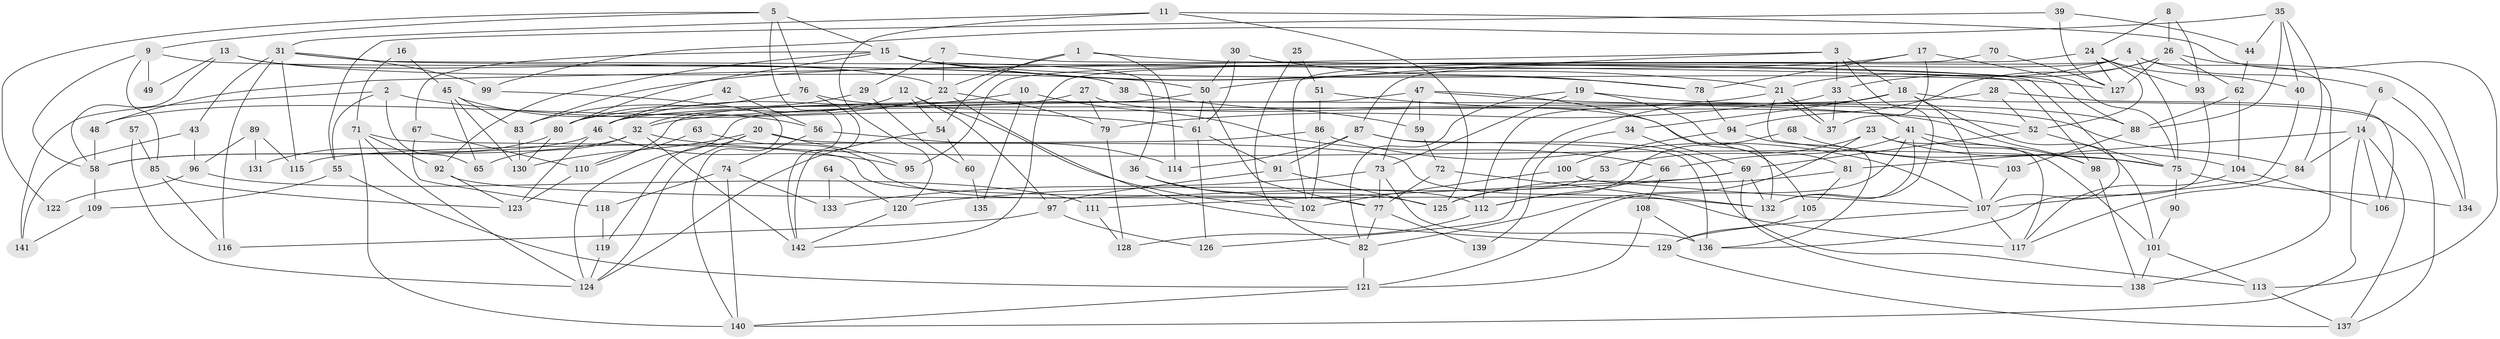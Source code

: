 // coarse degree distribution, {4: 0.21978021978021978, 5: 0.17582417582417584, 6: 0.12087912087912088, 7: 0.13186813186813187, 8: 0.06593406593406594, 2: 0.0989010989010989, 3: 0.13186813186813187, 9: 0.03296703296703297, 10: 0.01098901098901099, 11: 0.01098901098901099}
// Generated by graph-tools (version 1.1) at 2025/41/03/06/25 10:41:54]
// undirected, 142 vertices, 284 edges
graph export_dot {
graph [start="1"]
  node [color=gray90,style=filled];
  1;
  2;
  3;
  4;
  5;
  6;
  7;
  8;
  9;
  10;
  11;
  12;
  13;
  14;
  15;
  16;
  17;
  18;
  19;
  20;
  21;
  22;
  23;
  24;
  25;
  26;
  27;
  28;
  29;
  30;
  31;
  32;
  33;
  34;
  35;
  36;
  37;
  38;
  39;
  40;
  41;
  42;
  43;
  44;
  45;
  46;
  47;
  48;
  49;
  50;
  51;
  52;
  53;
  54;
  55;
  56;
  57;
  58;
  59;
  60;
  61;
  62;
  63;
  64;
  65;
  66;
  67;
  68;
  69;
  70;
  71;
  72;
  73;
  74;
  75;
  76;
  77;
  78;
  79;
  80;
  81;
  82;
  83;
  84;
  85;
  86;
  87;
  88;
  89;
  90;
  91;
  92;
  93;
  94;
  95;
  96;
  97;
  98;
  99;
  100;
  101;
  102;
  103;
  104;
  105;
  106;
  107;
  108;
  109;
  110;
  111;
  112;
  113;
  114;
  115;
  116;
  117;
  118;
  119;
  120;
  121;
  122;
  123;
  124;
  125;
  126;
  127;
  128;
  129;
  130;
  131;
  132;
  133;
  134;
  135;
  136;
  137;
  138;
  139;
  140;
  141;
  142;
  1 -- 88;
  1 -- 22;
  1 -- 54;
  1 -- 114;
  2 -- 61;
  2 -- 55;
  2 -- 65;
  2 -- 141;
  3 -- 132;
  3 -- 50;
  3 -- 18;
  3 -- 33;
  3 -- 48;
  4 -- 102;
  4 -- 21;
  4 -- 6;
  4 -- 75;
  4 -- 87;
  4 -- 138;
  5 -- 142;
  5 -- 76;
  5 -- 9;
  5 -- 15;
  5 -- 122;
  6 -- 14;
  6 -- 134;
  7 -- 107;
  7 -- 22;
  7 -- 29;
  8 -- 26;
  8 -- 24;
  8 -- 93;
  9 -- 58;
  9 -- 38;
  9 -- 49;
  9 -- 85;
  10 -- 66;
  10 -- 46;
  10 -- 135;
  11 -- 113;
  11 -- 31;
  11 -- 120;
  11 -- 125;
  12 -- 32;
  12 -- 102;
  12 -- 54;
  12 -- 97;
  13 -- 22;
  13 -- 50;
  13 -- 49;
  13 -- 58;
  14 -- 140;
  14 -- 84;
  14 -- 81;
  14 -- 106;
  14 -- 137;
  15 -- 92;
  15 -- 21;
  15 -- 36;
  15 -- 67;
  15 -- 78;
  15 -- 80;
  15 -- 127;
  16 -- 71;
  16 -- 45;
  17 -- 75;
  17 -- 37;
  17 -- 78;
  17 -- 83;
  18 -- 107;
  18 -- 34;
  18 -- 101;
  18 -- 112;
  18 -- 126;
  18 -- 137;
  19 -- 81;
  19 -- 73;
  19 -- 82;
  19 -- 88;
  20 -- 124;
  20 -- 119;
  20 -- 95;
  20 -- 117;
  20 -- 130;
  21 -- 37;
  21 -- 37;
  21 -- 32;
  21 -- 103;
  22 -- 48;
  22 -- 79;
  22 -- 129;
  23 -- 82;
  23 -- 104;
  23 -- 53;
  23 -- 117;
  24 -- 93;
  24 -- 127;
  24 -- 40;
  24 -- 52;
  24 -- 95;
  25 -- 82;
  25 -- 51;
  26 -- 62;
  26 -- 134;
  26 -- 33;
  26 -- 94;
  26 -- 127;
  27 -- 80;
  27 -- 105;
  27 -- 79;
  28 -- 52;
  28 -- 46;
  28 -- 106;
  29 -- 83;
  29 -- 60;
  30 -- 61;
  30 -- 78;
  30 -- 50;
  31 -- 38;
  31 -- 98;
  31 -- 43;
  31 -- 99;
  31 -- 115;
  31 -- 116;
  32 -- 142;
  32 -- 58;
  32 -- 65;
  32 -- 75;
  33 -- 37;
  33 -- 41;
  33 -- 79;
  34 -- 69;
  34 -- 139;
  35 -- 40;
  35 -- 88;
  35 -- 44;
  35 -- 84;
  35 -- 99;
  36 -- 125;
  36 -- 102;
  38 -- 59;
  39 -- 44;
  39 -- 127;
  39 -- 55;
  40 -- 107;
  41 -- 132;
  41 -- 66;
  41 -- 98;
  41 -- 101;
  41 -- 121;
  42 -- 56;
  42 -- 46;
  43 -- 141;
  43 -- 96;
  44 -- 62;
  45 -- 65;
  45 -- 83;
  45 -- 56;
  45 -- 130;
  46 -- 95;
  46 -- 58;
  46 -- 123;
  47 -- 84;
  47 -- 73;
  47 -- 59;
  47 -- 110;
  47 -- 132;
  48 -- 58;
  50 -- 124;
  50 -- 61;
  50 -- 77;
  51 -- 86;
  51 -- 52;
  52 -- 75;
  52 -- 69;
  53 -- 125;
  54 -- 60;
  54 -- 124;
  55 -- 121;
  55 -- 109;
  56 -- 114;
  56 -- 74;
  57 -- 85;
  57 -- 124;
  58 -- 109;
  59 -- 72;
  60 -- 135;
  61 -- 126;
  61 -- 91;
  62 -- 104;
  62 -- 88;
  63 -- 110;
  63 -- 112;
  64 -- 133;
  64 -- 120;
  66 -- 108;
  66 -- 112;
  67 -- 110;
  67 -- 118;
  68 -- 112;
  68 -- 75;
  69 -- 138;
  69 -- 111;
  69 -- 120;
  69 -- 132;
  70 -- 127;
  70 -- 142;
  71 -- 92;
  71 -- 77;
  71 -- 124;
  71 -- 140;
  72 -- 132;
  72 -- 77;
  73 -- 136;
  73 -- 77;
  73 -- 133;
  74 -- 140;
  74 -- 118;
  74 -- 133;
  75 -- 90;
  75 -- 134;
  76 -- 98;
  76 -- 80;
  76 -- 142;
  77 -- 82;
  77 -- 139;
  78 -- 94;
  79 -- 128;
  80 -- 130;
  80 -- 131;
  81 -- 125;
  81 -- 105;
  82 -- 121;
  83 -- 130;
  84 -- 117;
  85 -- 116;
  85 -- 123;
  86 -- 107;
  86 -- 102;
  86 -- 115;
  87 -- 113;
  87 -- 91;
  87 -- 114;
  87 -- 136;
  88 -- 103;
  89 -- 96;
  89 -- 115;
  89 -- 131;
  90 -- 101;
  91 -- 97;
  91 -- 125;
  92 -- 123;
  92 -- 132;
  93 -- 136;
  94 -- 100;
  94 -- 136;
  96 -- 111;
  96 -- 122;
  97 -- 116;
  97 -- 126;
  98 -- 138;
  99 -- 140;
  100 -- 107;
  100 -- 102;
  101 -- 113;
  101 -- 138;
  103 -- 107;
  104 -- 106;
  104 -- 117;
  105 -- 129;
  107 -- 129;
  107 -- 117;
  108 -- 136;
  108 -- 121;
  109 -- 141;
  110 -- 123;
  111 -- 128;
  112 -- 128;
  113 -- 137;
  118 -- 119;
  119 -- 124;
  120 -- 142;
  121 -- 140;
  129 -- 137;
}
